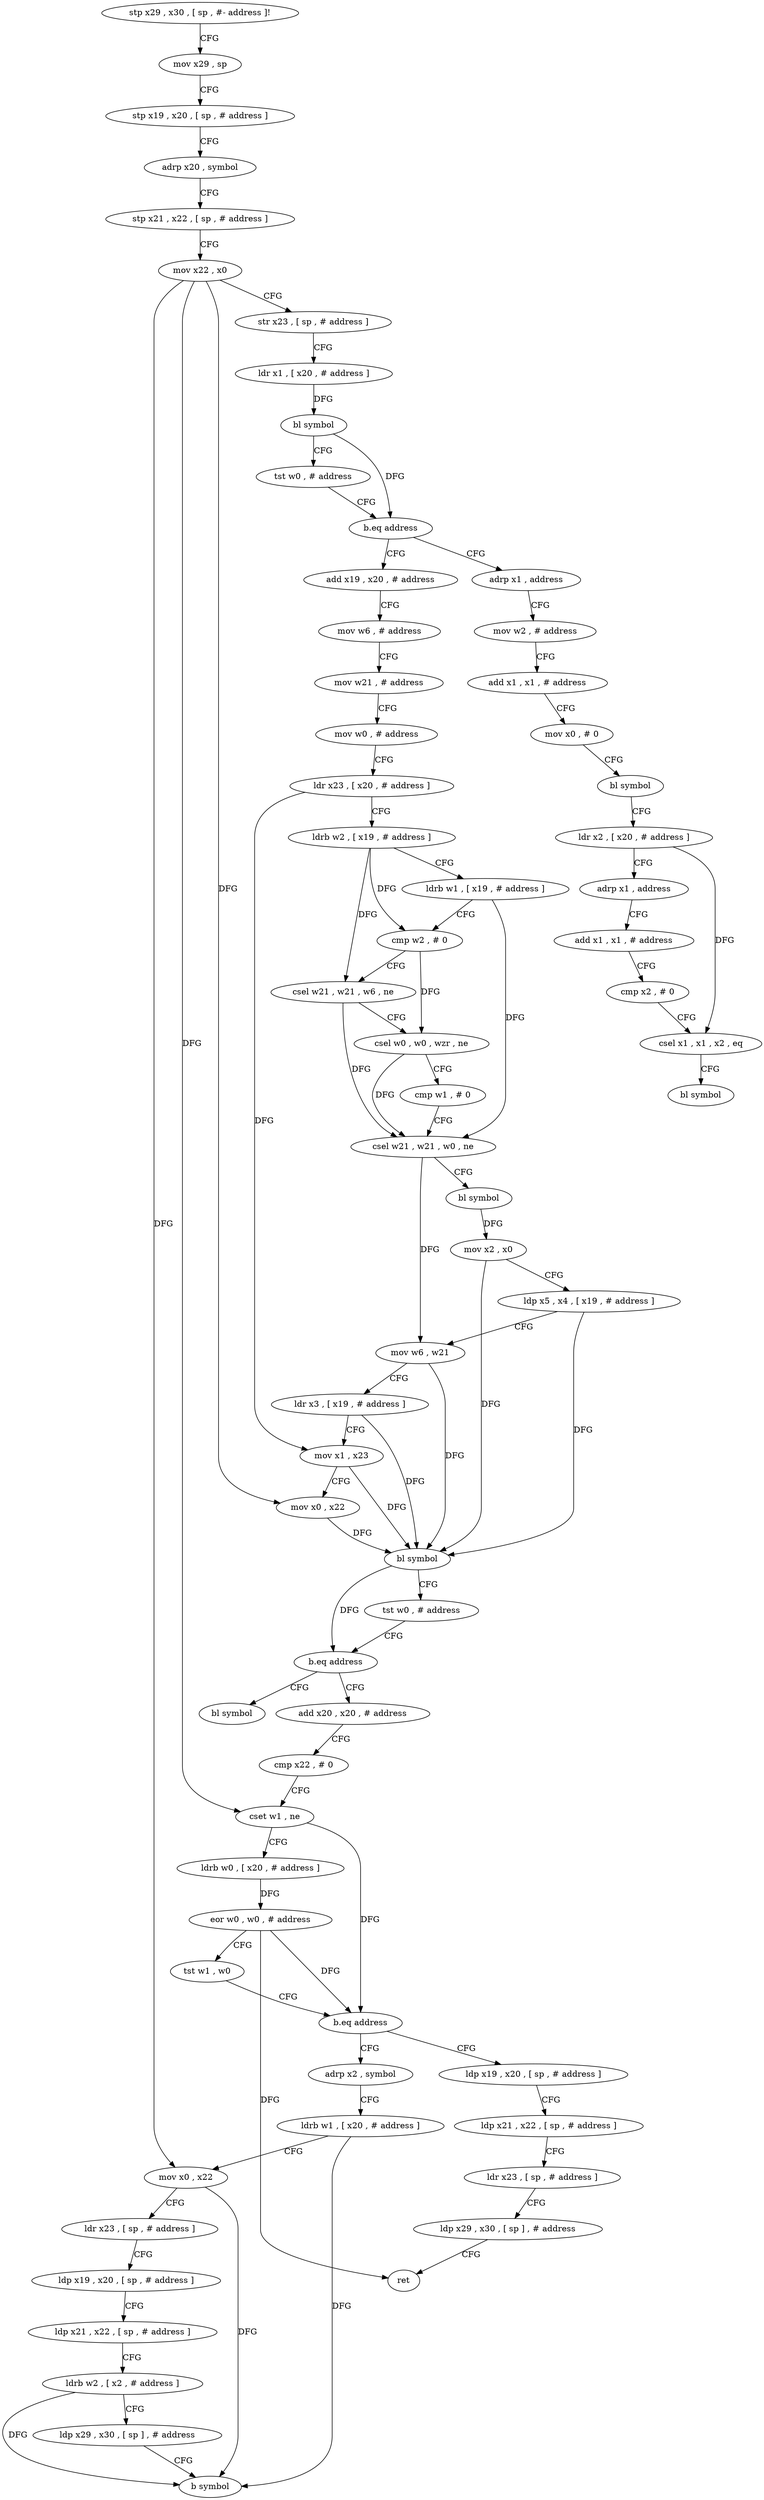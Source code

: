 digraph "func" {
"4216688" [label = "stp x29 , x30 , [ sp , #- address ]!" ]
"4216692" [label = "mov x29 , sp" ]
"4216696" [label = "stp x19 , x20 , [ sp , # address ]" ]
"4216700" [label = "adrp x20 , symbol" ]
"4216704" [label = "stp x21 , x22 , [ sp , # address ]" ]
"4216708" [label = "mov x22 , x0" ]
"4216712" [label = "str x23 , [ sp , # address ]" ]
"4216716" [label = "ldr x1 , [ x20 , # address ]" ]
"4216720" [label = "bl symbol" ]
"4216724" [label = "tst w0 , # address" ]
"4216728" [label = "b.eq address" ]
"4216912" [label = "adrp x1 , address" ]
"4216732" [label = "add x19 , x20 , # address" ]
"4216916" [label = "mov w2 , # address" ]
"4216920" [label = "add x1 , x1 , # address" ]
"4216924" [label = "mov x0 , # 0" ]
"4216928" [label = "bl symbol" ]
"4216932" [label = "ldr x2 , [ x20 , # address ]" ]
"4216936" [label = "adrp x1 , address" ]
"4216940" [label = "add x1 , x1 , # address" ]
"4216944" [label = "cmp x2 , # 0" ]
"4216948" [label = "csel x1 , x1 , x2 , eq" ]
"4216952" [label = "bl symbol" ]
"4216736" [label = "mov w6 , # address" ]
"4216740" [label = "mov w21 , # address" ]
"4216744" [label = "mov w0 , # address" ]
"4216748" [label = "ldr x23 , [ x20 , # address ]" ]
"4216752" [label = "ldrb w2 , [ x19 , # address ]" ]
"4216756" [label = "ldrb w1 , [ x19 , # address ]" ]
"4216760" [label = "cmp w2 , # 0" ]
"4216764" [label = "csel w21 , w21 , w6 , ne" ]
"4216768" [label = "csel w0 , w0 , wzr , ne" ]
"4216772" [label = "cmp w1 , # 0" ]
"4216776" [label = "csel w21 , w21 , w0 , ne" ]
"4216780" [label = "bl symbol" ]
"4216784" [label = "mov x2 , x0" ]
"4216788" [label = "ldp x5 , x4 , [ x19 , # address ]" ]
"4216792" [label = "mov w6 , w21" ]
"4216796" [label = "ldr x3 , [ x19 , # address ]" ]
"4216800" [label = "mov x1 , x23" ]
"4216804" [label = "mov x0 , x22" ]
"4216808" [label = "bl symbol" ]
"4216812" [label = "tst w0 , # address" ]
"4216816" [label = "b.eq address" ]
"4216960" [label = "bl symbol" ]
"4216820" [label = "add x20 , x20 , # address" ]
"4216824" [label = "cmp x22 , # 0" ]
"4216828" [label = "cset w1 , ne" ]
"4216832" [label = "ldrb w0 , [ x20 , # address ]" ]
"4216836" [label = "eor w0 , w0 , # address" ]
"4216840" [label = "tst w1 , w0" ]
"4216844" [label = "b.eq address" ]
"4216888" [label = "ldp x19 , x20 , [ sp , # address ]" ]
"4216848" [label = "adrp x2 , symbol" ]
"4216892" [label = "ldp x21 , x22 , [ sp , # address ]" ]
"4216896" [label = "ldr x23 , [ sp , # address ]" ]
"4216900" [label = "ldp x29 , x30 , [ sp ] , # address" ]
"4216904" [label = "ret" ]
"4216852" [label = "ldrb w1 , [ x20 , # address ]" ]
"4216856" [label = "mov x0 , x22" ]
"4216860" [label = "ldr x23 , [ sp , # address ]" ]
"4216864" [label = "ldp x19 , x20 , [ sp , # address ]" ]
"4216868" [label = "ldp x21 , x22 , [ sp , # address ]" ]
"4216872" [label = "ldrb w2 , [ x2 , # address ]" ]
"4216876" [label = "ldp x29 , x30 , [ sp ] , # address" ]
"4216880" [label = "b symbol" ]
"4216688" -> "4216692" [ label = "CFG" ]
"4216692" -> "4216696" [ label = "CFG" ]
"4216696" -> "4216700" [ label = "CFG" ]
"4216700" -> "4216704" [ label = "CFG" ]
"4216704" -> "4216708" [ label = "CFG" ]
"4216708" -> "4216712" [ label = "CFG" ]
"4216708" -> "4216804" [ label = "DFG" ]
"4216708" -> "4216828" [ label = "DFG" ]
"4216708" -> "4216856" [ label = "DFG" ]
"4216712" -> "4216716" [ label = "CFG" ]
"4216716" -> "4216720" [ label = "DFG" ]
"4216720" -> "4216724" [ label = "CFG" ]
"4216720" -> "4216728" [ label = "DFG" ]
"4216724" -> "4216728" [ label = "CFG" ]
"4216728" -> "4216912" [ label = "CFG" ]
"4216728" -> "4216732" [ label = "CFG" ]
"4216912" -> "4216916" [ label = "CFG" ]
"4216732" -> "4216736" [ label = "CFG" ]
"4216916" -> "4216920" [ label = "CFG" ]
"4216920" -> "4216924" [ label = "CFG" ]
"4216924" -> "4216928" [ label = "CFG" ]
"4216928" -> "4216932" [ label = "CFG" ]
"4216932" -> "4216936" [ label = "CFG" ]
"4216932" -> "4216948" [ label = "DFG" ]
"4216936" -> "4216940" [ label = "CFG" ]
"4216940" -> "4216944" [ label = "CFG" ]
"4216944" -> "4216948" [ label = "CFG" ]
"4216948" -> "4216952" [ label = "CFG" ]
"4216736" -> "4216740" [ label = "CFG" ]
"4216740" -> "4216744" [ label = "CFG" ]
"4216744" -> "4216748" [ label = "CFG" ]
"4216748" -> "4216752" [ label = "CFG" ]
"4216748" -> "4216800" [ label = "DFG" ]
"4216752" -> "4216756" [ label = "CFG" ]
"4216752" -> "4216760" [ label = "DFG" ]
"4216752" -> "4216764" [ label = "DFG" ]
"4216756" -> "4216760" [ label = "CFG" ]
"4216756" -> "4216776" [ label = "DFG" ]
"4216760" -> "4216764" [ label = "CFG" ]
"4216760" -> "4216768" [ label = "DFG" ]
"4216764" -> "4216768" [ label = "CFG" ]
"4216764" -> "4216776" [ label = "DFG" ]
"4216768" -> "4216772" [ label = "CFG" ]
"4216768" -> "4216776" [ label = "DFG" ]
"4216772" -> "4216776" [ label = "CFG" ]
"4216776" -> "4216780" [ label = "CFG" ]
"4216776" -> "4216792" [ label = "DFG" ]
"4216780" -> "4216784" [ label = "DFG" ]
"4216784" -> "4216788" [ label = "CFG" ]
"4216784" -> "4216808" [ label = "DFG" ]
"4216788" -> "4216792" [ label = "CFG" ]
"4216788" -> "4216808" [ label = "DFG" ]
"4216792" -> "4216796" [ label = "CFG" ]
"4216792" -> "4216808" [ label = "DFG" ]
"4216796" -> "4216800" [ label = "CFG" ]
"4216796" -> "4216808" [ label = "DFG" ]
"4216800" -> "4216804" [ label = "CFG" ]
"4216800" -> "4216808" [ label = "DFG" ]
"4216804" -> "4216808" [ label = "DFG" ]
"4216808" -> "4216812" [ label = "CFG" ]
"4216808" -> "4216816" [ label = "DFG" ]
"4216812" -> "4216816" [ label = "CFG" ]
"4216816" -> "4216960" [ label = "CFG" ]
"4216816" -> "4216820" [ label = "CFG" ]
"4216820" -> "4216824" [ label = "CFG" ]
"4216824" -> "4216828" [ label = "CFG" ]
"4216828" -> "4216832" [ label = "CFG" ]
"4216828" -> "4216844" [ label = "DFG" ]
"4216832" -> "4216836" [ label = "DFG" ]
"4216836" -> "4216840" [ label = "CFG" ]
"4216836" -> "4216844" [ label = "DFG" ]
"4216836" -> "4216904" [ label = "DFG" ]
"4216840" -> "4216844" [ label = "CFG" ]
"4216844" -> "4216888" [ label = "CFG" ]
"4216844" -> "4216848" [ label = "CFG" ]
"4216888" -> "4216892" [ label = "CFG" ]
"4216848" -> "4216852" [ label = "CFG" ]
"4216892" -> "4216896" [ label = "CFG" ]
"4216896" -> "4216900" [ label = "CFG" ]
"4216900" -> "4216904" [ label = "CFG" ]
"4216852" -> "4216856" [ label = "CFG" ]
"4216852" -> "4216880" [ label = "DFG" ]
"4216856" -> "4216860" [ label = "CFG" ]
"4216856" -> "4216880" [ label = "DFG" ]
"4216860" -> "4216864" [ label = "CFG" ]
"4216864" -> "4216868" [ label = "CFG" ]
"4216868" -> "4216872" [ label = "CFG" ]
"4216872" -> "4216876" [ label = "CFG" ]
"4216872" -> "4216880" [ label = "DFG" ]
"4216876" -> "4216880" [ label = "CFG" ]
}
